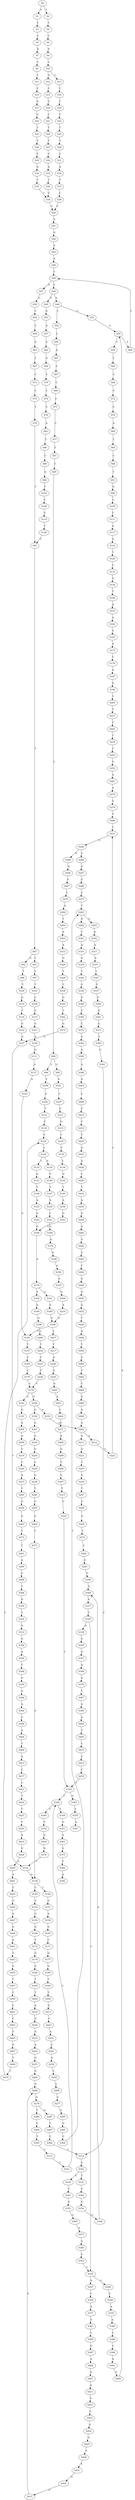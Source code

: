 strict digraph  {
	S0 -> S1 [ label = G ];
	S0 -> S2 [ label = T ];
	S1 -> S3 [ label = T ];
	S2 -> S4 [ label = T ];
	S3 -> S5 [ label = C ];
	S4 -> S6 [ label = C ];
	S5 -> S7 [ label = A ];
	S6 -> S8 [ label = A ];
	S7 -> S9 [ label = C ];
	S8 -> S10 [ label = C ];
	S9 -> S11 [ label = T ];
	S10 -> S12 [ label = G ];
	S10 -> S13 [ label = T ];
	S11 -> S14 [ label = C ];
	S12 -> S15 [ label = C ];
	S13 -> S16 [ label = C ];
	S14 -> S17 [ label = G ];
	S15 -> S18 [ label = C ];
	S16 -> S19 [ label = C ];
	S17 -> S20 [ label = C ];
	S18 -> S21 [ label = C ];
	S19 -> S22 [ label = T ];
	S20 -> S23 [ label = T ];
	S21 -> S24 [ label = T ];
	S22 -> S25 [ label = T ];
	S23 -> S26 [ label = T ];
	S24 -> S27 [ label = T ];
	S25 -> S28 [ label = T ];
	S26 -> S29 [ label = C ];
	S27 -> S30 [ label = C ];
	S28 -> S31 [ label = C ];
	S29 -> S32 [ label = A ];
	S30 -> S33 [ label = A ];
	S31 -> S34 [ label = A ];
	S32 -> S35 [ label = T ];
	S33 -> S36 [ label = T ];
	S34 -> S37 [ label = T ];
	S35 -> S38 [ label = C ];
	S36 -> S38 [ label = C ];
	S37 -> S39 [ label = C ];
	S38 -> S40 [ label = C ];
	S39 -> S40 [ label = C ];
	S40 -> S41 [ label = A ];
	S41 -> S42 [ label = G ];
	S42 -> S43 [ label = A ];
	S43 -> S44 [ label = A ];
	S44 -> S45 [ label = C ];
	S45 -> S46 [ label = C ];
	S45 -> S47 [ label = A ];
	S46 -> S48 [ label = A ];
	S46 -> S49 [ label = G ];
	S47 -> S50 [ label = G ];
	S48 -> S51 [ label = G ];
	S48 -> S52 [ label = C ];
	S49 -> S53 [ label = G ];
	S50 -> S54 [ label = C ];
	S51 -> S55 [ label = A ];
	S52 -> S56 [ label = C ];
	S53 -> S57 [ label = A ];
	S54 -> S58 [ label = C ];
	S55 -> S59 [ label = C ];
	S55 -> S60 [ label = A ];
	S56 -> S61 [ label = A ];
	S57 -> S62 [ label = C ];
	S58 -> S63 [ label = G ];
	S59 -> S64 [ label = T ];
	S60 -> S45 [ label = C ];
	S61 -> S65 [ label = C ];
	S62 -> S66 [ label = G ];
	S63 -> S67 [ label = T ];
	S64 -> S68 [ label = C ];
	S65 -> S69 [ label = C ];
	S66 -> S70 [ label = C ];
	S67 -> S71 [ label = C ];
	S68 -> S72 [ label = C ];
	S69 -> S73 [ label = C ];
	S70 -> S74 [ label = C ];
	S71 -> S75 [ label = C ];
	S72 -> S76 [ label = C ];
	S73 -> S77 [ label = C ];
	S74 -> S78 [ label = C ];
	S75 -> S79 [ label = T ];
	S76 -> S80 [ label = A ];
	S77 -> S81 [ label = T ];
	S78 -> S82 [ label = A ];
	S79 -> S83 [ label = C ];
	S80 -> S84 [ label = T ];
	S81 -> S85 [ label = T ];
	S82 -> S86 [ label = T ];
	S83 -> S87 [ label = T ];
	S84 -> S88 [ label = C ];
	S85 -> S89 [ label = C ];
	S86 -> S90 [ label = C ];
	S87 -> S91 [ label = T ];
	S87 -> S92 [ label = G ];
	S88 -> S93 [ label = T ];
	S89 -> S94 [ label = C ];
	S89 -> S95 [ label = G ];
	S90 -> S96 [ label = G ];
	S91 -> S97 [ label = C ];
	S92 -> S98 [ label = T ];
	S93 -> S99 [ label = G ];
	S94 -> S100 [ label = T ];
	S95 -> S101 [ label = A ];
	S96 -> S102 [ label = T ];
	S97 -> S103 [ label = T ];
	S98 -> S104 [ label = C ];
	S99 -> S105 [ label = C ];
	S100 -> S106 [ label = G ];
	S101 -> S107 [ label = T ];
	S102 -> S108 [ label = C ];
	S103 -> S109 [ label = C ];
	S104 -> S110 [ label = G ];
	S105 -> S111 [ label = C ];
	S106 -> S112 [ label = T ];
	S107 -> S113 [ label = C ];
	S108 -> S114 [ label = C ];
	S109 -> S115 [ label = G ];
	S110 -> S116 [ label = T ];
	S111 -> S117 [ label = A ];
	S112 -> S118 [ label = C ];
	S113 -> S119 [ label = G ];
	S114 -> S120 [ label = T ];
	S115 -> S121 [ label = G ];
	S116 -> S122 [ label = G ];
	S117 -> S123 [ label = G ];
	S118 -> S124 [ label = C ];
	S119 -> S125 [ label = T ];
	S120 -> S83 [ label = C ];
	S121 -> S126 [ label = A ];
	S122 -> S127 [ label = G ];
	S123 -> S128 [ label = T ];
	S124 -> S129 [ label = T ];
	S125 -> S130 [ label = T ];
	S126 -> S131 [ label = G ];
	S127 -> S132 [ label = T ];
	S128 -> S133 [ label = C ];
	S129 -> S134 [ label = A ];
	S129 -> S135 [ label = T ];
	S130 -> S136 [ label = T ];
	S131 -> S137 [ label = A ];
	S132 -> S138 [ label = A ];
	S133 -> S139 [ label = G ];
	S134 -> S140 [ label = C ];
	S135 -> S141 [ label = G ];
	S136 -> S142 [ label = G ];
	S137 -> S143 [ label = G ];
	S138 -> S144 [ label = T ];
	S138 -> S145 [ label = C ];
	S139 -> S146 [ label = T ];
	S140 -> S147 [ label = T ];
	S141 -> S148 [ label = T ];
	S142 -> S149 [ label = T ];
	S143 -> S150 [ label = G ];
	S144 -> S151 [ label = G ];
	S145 -> S152 [ label = C ];
	S146 -> S153 [ label = A ];
	S147 -> S154 [ label = A ];
	S148 -> S155 [ label = A ];
	S149 -> S156 [ label = A ];
	S150 -> S157 [ label = T ];
	S151 -> S158 [ label = A ];
	S152 -> S159 [ label = G ];
	S153 -> S160 [ label = A ];
	S154 -> S161 [ label = C ];
	S155 -> S162 [ label = G ];
	S156 -> S163 [ label = G ];
	S157 -> S164 [ label = C ];
	S158 -> S165 [ label = G ];
	S159 -> S166 [ label = G ];
	S160 -> S167 [ label = G ];
	S161 -> S168 [ label = C ];
	S162 -> S169 [ label = G ];
	S163 -> S169 [ label = G ];
	S164 -> S170 [ label = C ];
	S165 -> S171 [ label = C ];
	S166 -> S172 [ label = T ];
	S167 -> S173 [ label = A ];
	S168 -> S174 [ label = A ];
	S169 -> S175 [ label = A ];
	S170 -> S176 [ label = C ];
	S171 -> S177 [ label = G ];
	S172 -> S178 [ label = G ];
	S173 -> S179 [ label = C ];
	S174 -> S180 [ label = G ];
	S175 -> S181 [ label = G ];
	S175 -> S182 [ label = A ];
	S176 -> S183 [ label = A ];
	S176 -> S184 [ label = G ];
	S177 -> S185 [ label = G ];
	S178 -> S186 [ label = G ];
	S179 -> S187 [ label = G ];
	S180 -> S188 [ label = G ];
	S181 -> S189 [ label = A ];
	S182 -> S190 [ label = A ];
	S183 -> S191 [ label = G ];
	S184 -> S192 [ label = G ];
	S184 -> S193 [ label = A ];
	S185 -> S194 [ label = T ];
	S186 -> S195 [ label = T ];
	S187 -> S196 [ label = G ];
	S188 -> S197 [ label = A ];
	S189 -> S198 [ label = G ];
	S190 -> S199 [ label = G ];
	S191 -> S200 [ label = A ];
	S192 -> S201 [ label = A ];
	S193 -> S202 [ label = A ];
	S194 -> S203 [ label = C ];
	S195 -> S204 [ label = T ];
	S196 -> S205 [ label = C ];
	S197 -> S206 [ label = G ];
	S198 -> S207 [ label = T ];
	S198 -> S150 [ label = G ];
	S199 -> S208 [ label = G ];
	S200 -> S209 [ label = G ];
	S201 -> S210 [ label = G ];
	S202 -> S211 [ label = A ];
	S202 -> S212 [ label = G ];
	S203 -> S213 [ label = G ];
	S204 -> S214 [ label = A ];
	S205 -> S215 [ label = T ];
	S206 -> S216 [ label = A ];
	S207 -> S217 [ label = C ];
	S208 -> S218 [ label = T ];
	S209 -> S219 [ label = C ];
	S210 -> S220 [ label = G ];
	S211 -> S221 [ label = G ];
	S212 -> S222 [ label = T ];
	S213 -> S223 [ label = C ];
	S214 -> S224 [ label = G ];
	S215 -> S225 [ label = C ];
	S216 -> S198 [ label = G ];
	S217 -> S226 [ label = A ];
	S218 -> S227 [ label = C ];
	S219 -> S228 [ label = C ];
	S220 -> S229 [ label = C ];
	S221 -> S230 [ label = T ];
	S222 -> S231 [ label = C ];
	S223 -> S232 [ label = A ];
	S224 -> S233 [ label = A ];
	S225 -> S234 [ label = T ];
	S226 -> S235 [ label = G ];
	S227 -> S236 [ label = C ];
	S228 -> S237 [ label = A ];
	S229 -> S238 [ label = G ];
	S230 -> S239 [ label = G ];
	S231 -> S240 [ label = G ];
	S232 -> S241 [ label = C ];
	S233 -> S242 [ label = A ];
	S234 -> S243 [ label = C ];
	S235 -> S244 [ label = G ];
	S236 -> S176 [ label = C ];
	S237 -> S245 [ label = C ];
	S238 -> S246 [ label = T ];
	S239 -> S247 [ label = T ];
	S240 -> S248 [ label = C ];
	S240 -> S249 [ label = A ];
	S241 -> S250 [ label = G ];
	S242 -> S251 [ label = G ];
	S243 -> S252 [ label = G ];
	S244 -> S253 [ label = A ];
	S245 -> S254 [ label = G ];
	S246 -> S255 [ label = G ];
	S247 -> S256 [ label = C ];
	S248 -> S257 [ label = G ];
	S249 -> S258 [ label = G ];
	S250 -> S259 [ label = C ];
	S251 -> S260 [ label = G ];
	S252 -> S261 [ label = A ];
	S253 -> S262 [ label = C ];
	S254 -> S263 [ label = G ];
	S255 -> S264 [ label = G ];
	S256 -> S265 [ label = G ];
	S257 -> S266 [ label = G ];
	S258 -> S267 [ label = G ];
	S259 -> S268 [ label = G ];
	S260 -> S269 [ label = G ];
	S261 -> S270 [ label = A ];
	S262 -> S271 [ label = C ];
	S263 -> S272 [ label = T ];
	S264 -> S273 [ label = T ];
	S265 -> S274 [ label = T ];
	S266 -> S275 [ label = C ];
	S267 -> S276 [ label = T ];
	S268 -> S277 [ label = C ];
	S269 -> S278 [ label = G ];
	S270 -> S279 [ label = G ];
	S271 -> S280 [ label = A ];
	S272 -> S281 [ label = T ];
	S273 -> S138 [ label = A ];
	S274 -> S282 [ label = C ];
	S275 -> S283 [ label = T ];
	S276 -> S284 [ label = A ];
	S277 -> S285 [ label = G ];
	S278 -> S286 [ label = T ];
	S278 -> S287 [ label = G ];
	S279 -> S288 [ label = T ];
	S280 -> S289 [ label = G ];
	S281 -> S290 [ label = A ];
	S282 -> S291 [ label = G ];
	S283 -> S292 [ label = A ];
	S283 -> S293 [ label = G ];
	S284 -> S294 [ label = T ];
	S285 -> S295 [ label = G ];
	S286 -> S296 [ label = C ];
	S287 -> S297 [ label = T ];
	S288 -> S231 [ label = C ];
	S289 -> S298 [ label = T ];
	S290 -> S299 [ label = C ];
	S291 -> S300 [ label = G ];
	S292 -> S301 [ label = T ];
	S293 -> S302 [ label = G ];
	S294 -> S303 [ label = A ];
	S295 -> S304 [ label = C ];
	S296 -> S305 [ label = T ];
	S297 -> S306 [ label = C ];
	S298 -> S307 [ label = C ];
	S299 -> S308 [ label = T ];
	S300 -> S309 [ label = A ];
	S301 -> S310 [ label = A ];
	S302 -> S311 [ label = A ];
	S303 -> S312 [ label = A ];
	S304 -> S283 [ label = T ];
	S305 -> S313 [ label = C ];
	S306 -> S314 [ label = C ];
	S307 -> S315 [ label = T ];
	S308 -> S316 [ label = G ];
	S309 -> S317 [ label = A ];
	S310 -> S318 [ label = G ];
	S311 -> S319 [ label = A ];
	S312 -> S320 [ label = G ];
	S313 -> S321 [ label = T ];
	S314 -> S322 [ label = G ];
	S315 -> S323 [ label = C ];
	S316 -> S324 [ label = C ];
	S317 -> S325 [ label = C ];
	S318 -> S326 [ label = T ];
	S319 -> S327 [ label = T ];
	S320 -> S328 [ label = T ];
	S321 -> S329 [ label = C ];
	S322 -> S330 [ label = C ];
	S322 -> S331 [ label = T ];
	S323 -> S332 [ label = T ];
	S324 -> S333 [ label = A ];
	S325 -> S334 [ label = A ];
	S325 -> S335 [ label = T ];
	S326 -> S336 [ label = A ];
	S327 -> S337 [ label = G ];
	S328 -> S338 [ label = C ];
	S329 -> S339 [ label = T ];
	S329 -> S340 [ label = G ];
	S330 -> S341 [ label = C ];
	S331 -> S342 [ label = C ];
	S332 -> S329 [ label = C ];
	S332 -> S343 [ label = G ];
	S333 -> S344 [ label = G ];
	S334 -> S345 [ label = G ];
	S335 -> S346 [ label = G ];
	S335 -> S347 [ label = A ];
	S336 -> S348 [ label = G ];
	S337 -> S349 [ label = G ];
	S338 -> S350 [ label = G ];
	S339 -> S351 [ label = G ];
	S340 -> S352 [ label = T ];
	S341 -> S353 [ label = G ];
	S342 -> S354 [ label = G ];
	S343 -> S355 [ label = T ];
	S344 -> S356 [ label = A ];
	S345 -> S357 [ label = G ];
	S346 -> S358 [ label = C ];
	S347 -> S359 [ label = C ];
	S348 -> S360 [ label = C ];
	S349 -> S361 [ label = G ];
	S350 -> S362 [ label = T ];
	S351 -> S363 [ label = A ];
	S352 -> S364 [ label = G ];
	S353 -> S365 [ label = G ];
	S354 -> S366 [ label = G ];
	S355 -> S367 [ label = A ];
	S356 -> S368 [ label = C ];
	S357 -> S369 [ label = A ];
	S358 -> S370 [ label = A ];
	S359 -> S371 [ label = A ];
	S360 -> S372 [ label = C ];
	S361 -> S373 [ label = G ];
	S362 -> S374 [ label = G ];
	S363 -> S375 [ label = G ];
	S364 -> S376 [ label = G ];
	S365 -> S377 [ label = A ];
	S366 -> S309 [ label = A ];
	S368 -> S378 [ label = G ];
	S369 -> S379 [ label = A ];
	S370 -> S380 [ label = A ];
	S371 -> S381 [ label = A ];
	S372 -> S382 [ label = G ];
	S373 -> S383 [ label = T ];
	S374 -> S127 [ label = G ];
	S375 -> S384 [ label = T ];
	S376 -> S132 [ label = T ];
	S377 -> S385 [ label = A ];
	S378 -> S386 [ label = G ];
	S379 -> S387 [ label = T ];
	S380 -> S388 [ label = C ];
	S381 -> S389 [ label = C ];
	S382 -> S390 [ label = A ];
	S383 -> S391 [ label = C ];
	S384 -> S392 [ label = A ];
	S385 -> S393 [ label = C ];
	S386 -> S394 [ label = A ];
	S387 -> S395 [ label = A ];
	S388 -> S396 [ label = C ];
	S389 -> S397 [ label = G ];
	S390 -> S398 [ label = A ];
	S391 -> S314 [ label = C ];
	S393 -> S335 [ label = T ];
	S394 -> S399 [ label = C ];
	S395 -> S400 [ label = G ];
	S396 -> S401 [ label = A ];
	S397 -> S402 [ label = A ];
	S398 -> S403 [ label = A ];
	S399 -> S404 [ label = A ];
	S400 -> S405 [ label = T ];
	S401 -> S406 [ label = G ];
	S402 -> S407 [ label = A ];
	S403 -> S408 [ label = C ];
	S404 -> S409 [ label = C ];
	S405 -> S410 [ label = C ];
	S406 -> S55 [ label = A ];
	S407 -> S411 [ label = A ];
	S408 -> S412 [ label = C ];
	S409 -> S413 [ label = A ];
	S410 -> S414 [ label = T ];
	S411 -> S415 [ label = A ];
	S412 -> S416 [ label = C ];
	S413 -> S417 [ label = C ];
	S414 -> S418 [ label = C ];
	S415 -> S419 [ label = C ];
	S416 -> S420 [ label = C ];
	S417 -> S421 [ label = C ];
	S418 -> S332 [ label = T ];
	S419 -> S422 [ label = A ];
	S420 -> S423 [ label = G ];
	S421 -> S424 [ label = T ];
	S422 -> S425 [ label = G ];
	S423 -> S426 [ label = A ];
	S424 -> S427 [ label = C ];
	S425 -> S428 [ label = A ];
	S426 -> S429 [ label = C ];
	S427 -> S430 [ label = T ];
	S428 -> S431 [ label = A ];
	S429 -> S432 [ label = T ];
	S430 -> S433 [ label = A ];
	S431 -> S434 [ label = G ];
	S432 -> S435 [ label = A ];
	S433 -> S436 [ label = G ];
	S434 -> S437 [ label = G ];
	S435 -> S438 [ label = G ];
	S436 -> S439 [ label = A ];
	S437 -> S269 [ label = G ];
	S438 -> S440 [ label = A ];
	S439 -> S441 [ label = A ];
	S440 -> S442 [ label = A ];
	S441 -> S443 [ label = C ];
	S442 -> S444 [ label = T ];
	S443 -> S445 [ label = G ];
	S444 -> S446 [ label = C ];
	S445 -> S447 [ label = A ];
	S446 -> S448 [ label = G ];
	S447 -> S449 [ label = G ];
	S448 -> S450 [ label = G ];
	S449 -> S451 [ label = G ];
	S450 -> S452 [ label = G ];
	S451 -> S453 [ label = T ];
	S452 -> S454 [ label = T ];
	S453 -> S455 [ label = G ];
	S454 -> S456 [ label = A ];
	S455 -> S457 [ label = T ];
	S456 -> S458 [ label = T ];
	S457 -> S459 [ label = C ];
	S458 -> S460 [ label = C ];
	S459 -> S461 [ label = C ];
	S460 -> S462 [ label = C ];
	S461 -> S463 [ label = C ];
	S462 -> S464 [ label = C ];
	S463 -> S465 [ label = T ];
	S464 -> S466 [ label = G ];
	S465 -> S467 [ label = G ];
	S466 -> S468 [ label = A ];
	S467 -> S469 [ label = T ];
	S468 -> S202 [ label = A ];
	S469 -> S470 [ label = C ];
	S470 -> S124 [ label = C ];
}
